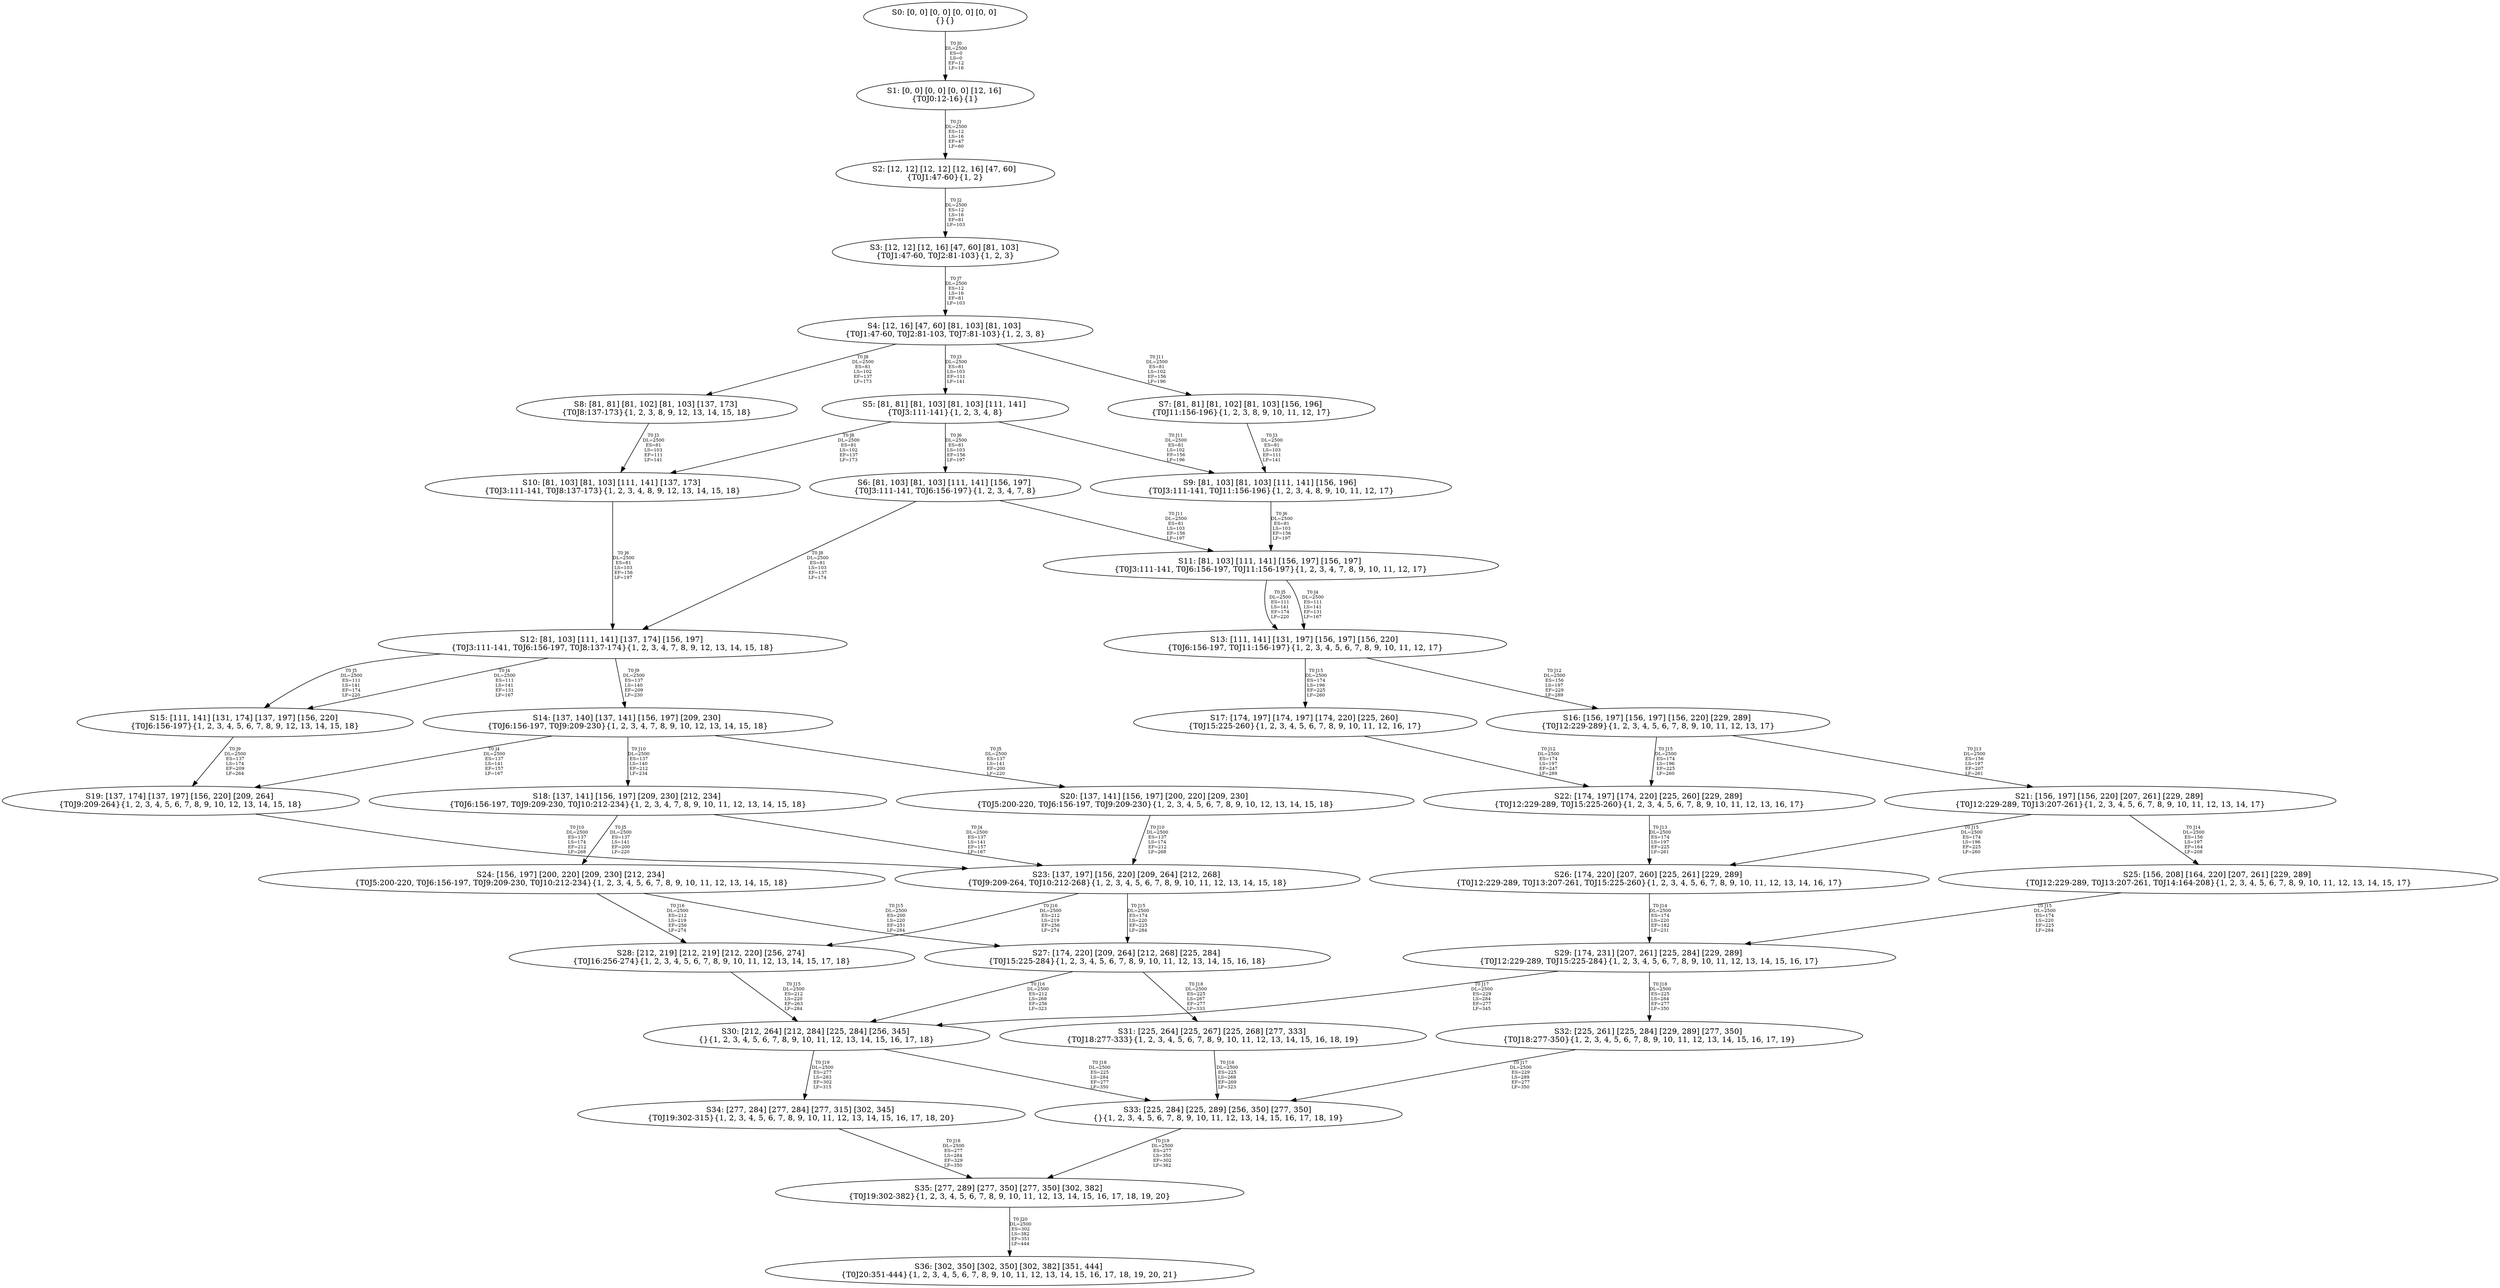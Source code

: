 digraph {
	S0[label="S0: [0, 0] [0, 0] [0, 0] [0, 0] \n{}{}"];
	S1[label="S1: [0, 0] [0, 0] [0, 0] [12, 16] \n{T0J0:12-16}{1}"];
	S2[label="S2: [12, 12] [12, 12] [12, 16] [47, 60] \n{T0J1:47-60}{1, 2}"];
	S3[label="S3: [12, 12] [12, 16] [47, 60] [81, 103] \n{T0J1:47-60, T0J2:81-103}{1, 2, 3}"];
	S4[label="S4: [12, 16] [47, 60] [81, 103] [81, 103] \n{T0J1:47-60, T0J2:81-103, T0J7:81-103}{1, 2, 3, 8}"];
	S5[label="S5: [81, 81] [81, 103] [81, 103] [111, 141] \n{T0J3:111-141}{1, 2, 3, 4, 8}"];
	S6[label="S6: [81, 103] [81, 103] [111, 141] [156, 197] \n{T0J3:111-141, T0J6:156-197}{1, 2, 3, 4, 7, 8}"];
	S7[label="S7: [81, 81] [81, 102] [81, 103] [156, 196] \n{T0J11:156-196}{1, 2, 3, 8, 9, 10, 11, 12, 17}"];
	S8[label="S8: [81, 81] [81, 102] [81, 103] [137, 173] \n{T0J8:137-173}{1, 2, 3, 8, 9, 12, 13, 14, 15, 18}"];
	S9[label="S9: [81, 103] [81, 103] [111, 141] [156, 196] \n{T0J3:111-141, T0J11:156-196}{1, 2, 3, 4, 8, 9, 10, 11, 12, 17}"];
	S10[label="S10: [81, 103] [81, 103] [111, 141] [137, 173] \n{T0J3:111-141, T0J8:137-173}{1, 2, 3, 4, 8, 9, 12, 13, 14, 15, 18}"];
	S11[label="S11: [81, 103] [111, 141] [156, 197] [156, 197] \n{T0J3:111-141, T0J6:156-197, T0J11:156-197}{1, 2, 3, 4, 7, 8, 9, 10, 11, 12, 17}"];
	S12[label="S12: [81, 103] [111, 141] [137, 174] [156, 197] \n{T0J3:111-141, T0J6:156-197, T0J8:137-174}{1, 2, 3, 4, 7, 8, 9, 12, 13, 14, 15, 18}"];
	S13[label="S13: [111, 141] [131, 197] [156, 197] [156, 220] \n{T0J6:156-197, T0J11:156-197}{1, 2, 3, 4, 5, 6, 7, 8, 9, 10, 11, 12, 17}"];
	S14[label="S14: [137, 140] [137, 141] [156, 197] [209, 230] \n{T0J6:156-197, T0J9:209-230}{1, 2, 3, 4, 7, 8, 9, 10, 12, 13, 14, 15, 18}"];
	S15[label="S15: [111, 141] [131, 174] [137, 197] [156, 220] \n{T0J6:156-197}{1, 2, 3, 4, 5, 6, 7, 8, 9, 12, 13, 14, 15, 18}"];
	S16[label="S16: [156, 197] [156, 197] [156, 220] [229, 289] \n{T0J12:229-289}{1, 2, 3, 4, 5, 6, 7, 8, 9, 10, 11, 12, 13, 17}"];
	S17[label="S17: [174, 197] [174, 197] [174, 220] [225, 260] \n{T0J15:225-260}{1, 2, 3, 4, 5, 6, 7, 8, 9, 10, 11, 12, 16, 17}"];
	S18[label="S18: [137, 141] [156, 197] [209, 230] [212, 234] \n{T0J6:156-197, T0J9:209-230, T0J10:212-234}{1, 2, 3, 4, 7, 8, 9, 10, 11, 12, 13, 14, 15, 18}"];
	S19[label="S19: [137, 174] [137, 197] [156, 220] [209, 264] \n{T0J9:209-264}{1, 2, 3, 4, 5, 6, 7, 8, 9, 10, 12, 13, 14, 15, 18}"];
	S20[label="S20: [137, 141] [156, 197] [200, 220] [209, 230] \n{T0J5:200-220, T0J6:156-197, T0J9:209-230}{1, 2, 3, 4, 5, 6, 7, 8, 9, 10, 12, 13, 14, 15, 18}"];
	S21[label="S21: [156, 197] [156, 220] [207, 261] [229, 289] \n{T0J12:229-289, T0J13:207-261}{1, 2, 3, 4, 5, 6, 7, 8, 9, 10, 11, 12, 13, 14, 17}"];
	S22[label="S22: [174, 197] [174, 220] [225, 260] [229, 289] \n{T0J12:229-289, T0J15:225-260}{1, 2, 3, 4, 5, 6, 7, 8, 9, 10, 11, 12, 13, 16, 17}"];
	S23[label="S23: [137, 197] [156, 220] [209, 264] [212, 268] \n{T0J9:209-264, T0J10:212-268}{1, 2, 3, 4, 5, 6, 7, 8, 9, 10, 11, 12, 13, 14, 15, 18}"];
	S24[label="S24: [156, 197] [200, 220] [209, 230] [212, 234] \n{T0J5:200-220, T0J6:156-197, T0J9:209-230, T0J10:212-234}{1, 2, 3, 4, 5, 6, 7, 8, 9, 10, 11, 12, 13, 14, 15, 18}"];
	S25[label="S25: [156, 208] [164, 220] [207, 261] [229, 289] \n{T0J12:229-289, T0J13:207-261, T0J14:164-208}{1, 2, 3, 4, 5, 6, 7, 8, 9, 10, 11, 12, 13, 14, 15, 17}"];
	S26[label="S26: [174, 220] [207, 260] [225, 261] [229, 289] \n{T0J12:229-289, T0J13:207-261, T0J15:225-260}{1, 2, 3, 4, 5, 6, 7, 8, 9, 10, 11, 12, 13, 14, 16, 17}"];
	S27[label="S27: [174, 220] [209, 264] [212, 268] [225, 284] \n{T0J15:225-284}{1, 2, 3, 4, 5, 6, 7, 8, 9, 10, 11, 12, 13, 14, 15, 16, 18}"];
	S28[label="S28: [212, 219] [212, 219] [212, 220] [256, 274] \n{T0J16:256-274}{1, 2, 3, 4, 5, 6, 7, 8, 9, 10, 11, 12, 13, 14, 15, 17, 18}"];
	S29[label="S29: [174, 231] [207, 261] [225, 284] [229, 289] \n{T0J12:229-289, T0J15:225-284}{1, 2, 3, 4, 5, 6, 7, 8, 9, 10, 11, 12, 13, 14, 15, 16, 17}"];
	S30[label="S30: [212, 264] [212, 284] [225, 284] [256, 345] \n{}{1, 2, 3, 4, 5, 6, 7, 8, 9, 10, 11, 12, 13, 14, 15, 16, 17, 18}"];
	S31[label="S31: [225, 264] [225, 267] [225, 268] [277, 333] \n{T0J18:277-333}{1, 2, 3, 4, 5, 6, 7, 8, 9, 10, 11, 12, 13, 14, 15, 16, 18, 19}"];
	S32[label="S32: [225, 261] [225, 284] [229, 289] [277, 350] \n{T0J18:277-350}{1, 2, 3, 4, 5, 6, 7, 8, 9, 10, 11, 12, 13, 14, 15, 16, 17, 19}"];
	S33[label="S33: [225, 284] [225, 289] [256, 350] [277, 350] \n{}{1, 2, 3, 4, 5, 6, 7, 8, 9, 10, 11, 12, 13, 14, 15, 16, 17, 18, 19}"];
	S34[label="S34: [277, 284] [277, 284] [277, 315] [302, 345] \n{T0J19:302-315}{1, 2, 3, 4, 5, 6, 7, 8, 9, 10, 11, 12, 13, 14, 15, 16, 17, 18, 20}"];
	S35[label="S35: [277, 289] [277, 350] [277, 350] [302, 382] \n{T0J19:302-382}{1, 2, 3, 4, 5, 6, 7, 8, 9, 10, 11, 12, 13, 14, 15, 16, 17, 18, 19, 20}"];
	S36[label="S36: [302, 350] [302, 350] [302, 382] [351, 444] \n{T0J20:351-444}{1, 2, 3, 4, 5, 6, 7, 8, 9, 10, 11, 12, 13, 14, 15, 16, 17, 18, 19, 20, 21}"];
	S0 -> S1[label="T0 J0\nDL=2500\nES=0\nLS=0\nEF=12\nLF=16",fontsize=8];
	S1 -> S2[label="T0 J1\nDL=2500\nES=12\nLS=16\nEF=47\nLF=60",fontsize=8];
	S2 -> S3[label="T0 J2\nDL=2500\nES=12\nLS=16\nEF=81\nLF=103",fontsize=8];
	S3 -> S4[label="T0 J7\nDL=2500\nES=12\nLS=16\nEF=81\nLF=103",fontsize=8];
	S4 -> S5[label="T0 J3\nDL=2500\nES=81\nLS=103\nEF=111\nLF=141",fontsize=8];
	S4 -> S8[label="T0 J8\nDL=2500\nES=81\nLS=102\nEF=137\nLF=173",fontsize=8];
	S4 -> S7[label="T0 J11\nDL=2500\nES=81\nLS=102\nEF=156\nLF=196",fontsize=8];
	S5 -> S6[label="T0 J6\nDL=2500\nES=81\nLS=103\nEF=156\nLF=197",fontsize=8];
	S5 -> S10[label="T0 J8\nDL=2500\nES=81\nLS=102\nEF=137\nLF=173",fontsize=8];
	S5 -> S9[label="T0 J11\nDL=2500\nES=81\nLS=102\nEF=156\nLF=196",fontsize=8];
	S6 -> S12[label="T0 J8\nDL=2500\nES=81\nLS=103\nEF=137\nLF=174",fontsize=8];
	S6 -> S11[label="T0 J11\nDL=2500\nES=81\nLS=103\nEF=156\nLF=197",fontsize=8];
	S7 -> S9[label="T0 J3\nDL=2500\nES=81\nLS=103\nEF=111\nLF=141",fontsize=8];
	S8 -> S10[label="T0 J3\nDL=2500\nES=81\nLS=103\nEF=111\nLF=141",fontsize=8];
	S9 -> S11[label="T0 J6\nDL=2500\nES=81\nLS=103\nEF=156\nLF=197",fontsize=8];
	S10 -> S12[label="T0 J6\nDL=2500\nES=81\nLS=103\nEF=156\nLF=197",fontsize=8];
	S11 -> S13[label="T0 J4\nDL=2500\nES=111\nLS=141\nEF=131\nLF=167",fontsize=8];
	S11 -> S13[label="T0 J5\nDL=2500\nES=111\nLS=141\nEF=174\nLF=220",fontsize=8];
	S12 -> S15[label="T0 J4\nDL=2500\nES=111\nLS=141\nEF=131\nLF=167",fontsize=8];
	S12 -> S15[label="T0 J5\nDL=2500\nES=111\nLS=141\nEF=174\nLF=220",fontsize=8];
	S12 -> S14[label="T0 J9\nDL=2500\nES=137\nLS=140\nEF=209\nLF=230",fontsize=8];
	S13 -> S16[label="T0 J12\nDL=2500\nES=156\nLS=197\nEF=229\nLF=289",fontsize=8];
	S13 -> S17[label="T0 J15\nDL=2500\nES=174\nLS=196\nEF=225\nLF=260",fontsize=8];
	S14 -> S19[label="T0 J4\nDL=2500\nES=137\nLS=141\nEF=157\nLF=167",fontsize=8];
	S14 -> S20[label="T0 J5\nDL=2500\nES=137\nLS=141\nEF=200\nLF=220",fontsize=8];
	S14 -> S18[label="T0 J10\nDL=2500\nES=137\nLS=140\nEF=212\nLF=234",fontsize=8];
	S15 -> S19[label="T0 J9\nDL=2500\nES=137\nLS=174\nEF=209\nLF=264",fontsize=8];
	S16 -> S21[label="T0 J13\nDL=2500\nES=156\nLS=197\nEF=207\nLF=261",fontsize=8];
	S16 -> S22[label="T0 J15\nDL=2500\nES=174\nLS=196\nEF=225\nLF=260",fontsize=8];
	S17 -> S22[label="T0 J12\nDL=2500\nES=174\nLS=197\nEF=247\nLF=289",fontsize=8];
	S18 -> S23[label="T0 J4\nDL=2500\nES=137\nLS=141\nEF=157\nLF=167",fontsize=8];
	S18 -> S24[label="T0 J5\nDL=2500\nES=137\nLS=141\nEF=200\nLF=220",fontsize=8];
	S19 -> S23[label="T0 J10\nDL=2500\nES=137\nLS=174\nEF=212\nLF=268",fontsize=8];
	S20 -> S23[label="T0 J10\nDL=2500\nES=137\nLS=174\nEF=212\nLF=268",fontsize=8];
	S21 -> S25[label="T0 J14\nDL=2500\nES=156\nLS=197\nEF=164\nLF=208",fontsize=8];
	S21 -> S26[label="T0 J15\nDL=2500\nES=174\nLS=196\nEF=225\nLF=260",fontsize=8];
	S22 -> S26[label="T0 J13\nDL=2500\nES=174\nLS=197\nEF=225\nLF=261",fontsize=8];
	S23 -> S27[label="T0 J15\nDL=2500\nES=174\nLS=220\nEF=225\nLF=284",fontsize=8];
	S23 -> S28[label="T0 J16\nDL=2500\nES=212\nLS=219\nEF=256\nLF=274",fontsize=8];
	S24 -> S27[label="T0 J15\nDL=2500\nES=200\nLS=220\nEF=251\nLF=284",fontsize=8];
	S24 -> S28[label="T0 J16\nDL=2500\nES=212\nLS=219\nEF=256\nLF=274",fontsize=8];
	S25 -> S29[label="T0 J15\nDL=2500\nES=174\nLS=220\nEF=225\nLF=284",fontsize=8];
	S26 -> S29[label="T0 J14\nDL=2500\nES=174\nLS=220\nEF=182\nLF=231",fontsize=8];
	S27 -> S30[label="T0 J16\nDL=2500\nES=212\nLS=268\nEF=256\nLF=323",fontsize=8];
	S27 -> S31[label="T0 J18\nDL=2500\nES=225\nLS=267\nEF=277\nLF=333",fontsize=8];
	S28 -> S30[label="T0 J15\nDL=2500\nES=212\nLS=220\nEF=263\nLF=284",fontsize=8];
	S29 -> S30[label="T0 J17\nDL=2500\nES=229\nLS=284\nEF=277\nLF=345",fontsize=8];
	S29 -> S32[label="T0 J18\nDL=2500\nES=225\nLS=284\nEF=277\nLF=350",fontsize=8];
	S30 -> S33[label="T0 J18\nDL=2500\nES=225\nLS=284\nEF=277\nLF=350",fontsize=8];
	S30 -> S34[label="T0 J19\nDL=2500\nES=277\nLS=283\nEF=302\nLF=315",fontsize=8];
	S31 -> S33[label="T0 J16\nDL=2500\nES=225\nLS=268\nEF=269\nLF=323",fontsize=8];
	S32 -> S33[label="T0 J17\nDL=2500\nES=229\nLS=289\nEF=277\nLF=350",fontsize=8];
	S33 -> S35[label="T0 J19\nDL=2500\nES=277\nLS=350\nEF=302\nLF=382",fontsize=8];
	S34 -> S35[label="T0 J18\nDL=2500\nES=277\nLS=284\nEF=329\nLF=350",fontsize=8];
	S35 -> S36[label="T0 J20\nDL=2500\nES=302\nLS=382\nEF=351\nLF=444",fontsize=8];
}
